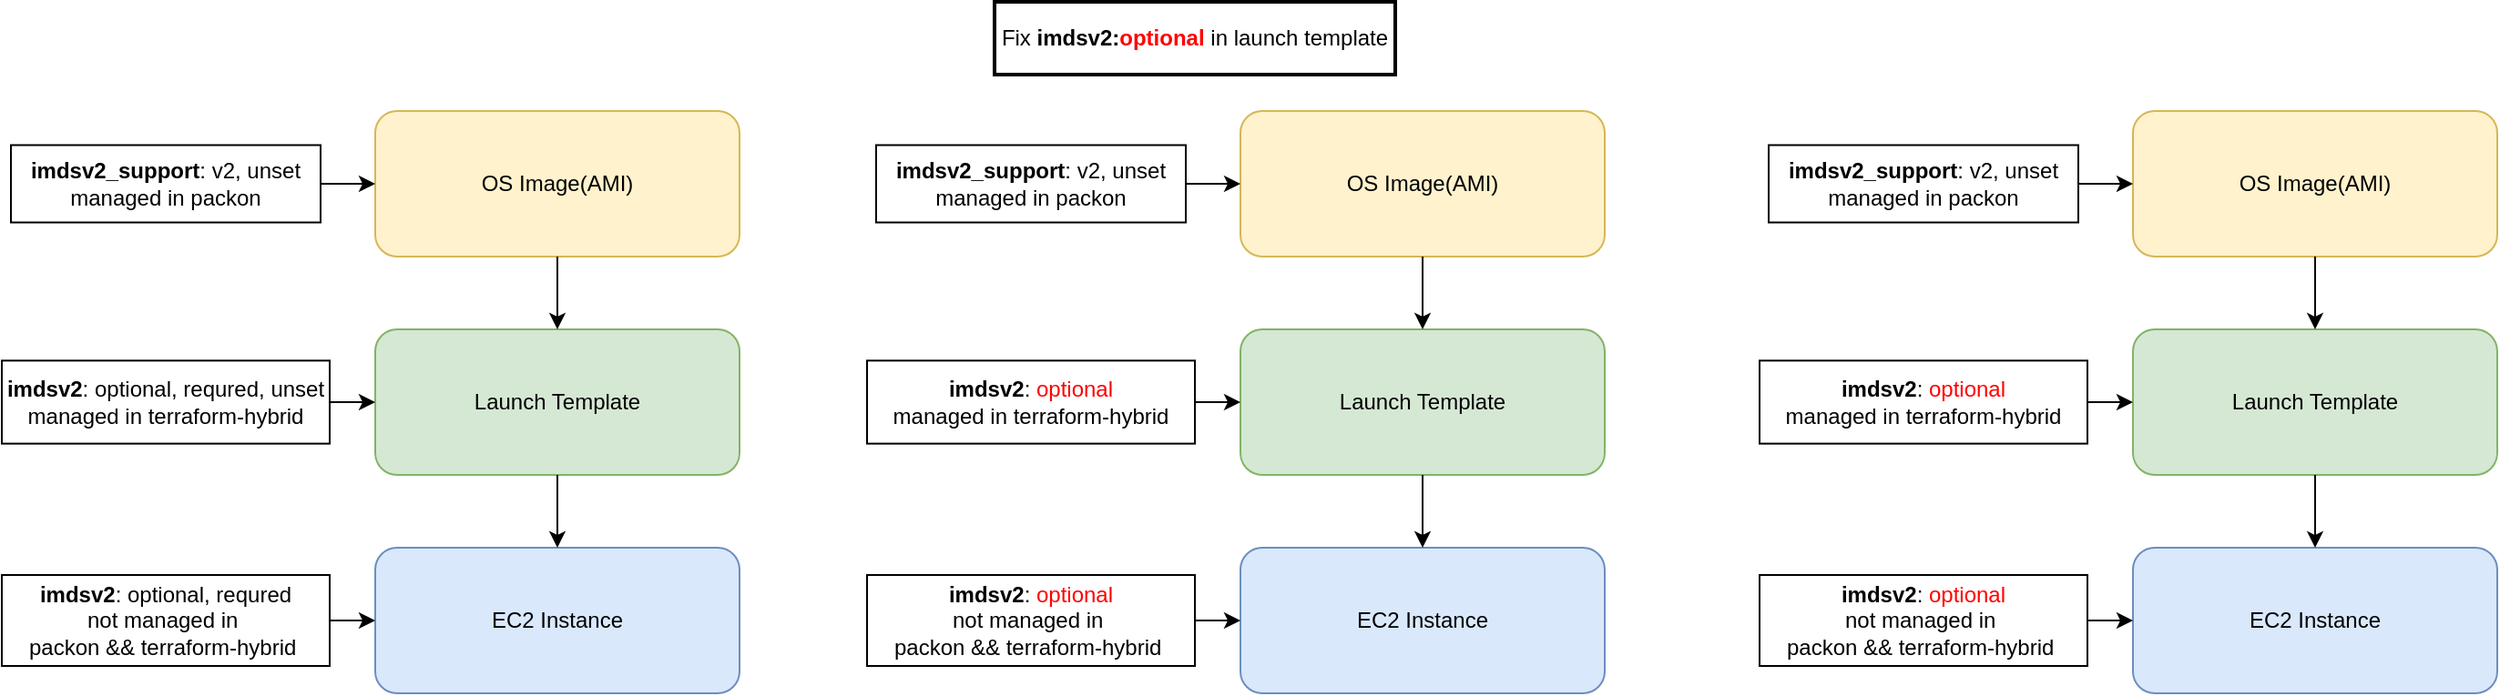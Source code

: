 <mxfile version="24.0.4" type="github" pages="3">
  <diagram name="Page-1" id="pGbOxdvhejuG6cvHP6bT">
    <mxGraphModel dx="1434" dy="795" grid="1" gridSize="10" guides="1" tooltips="1" connect="1" arrows="1" fold="1" page="1" pageScale="1" pageWidth="850" pageHeight="1100" math="0" shadow="0">
      <root>
        <mxCell id="0" />
        <mxCell id="1" parent="0" />
        <mxCell id="x_q-9-La6sV82_rC-IQt-11" value="" style="group" vertex="1" connectable="0" parent="1">
          <mxGeometry x="35" y="160" width="405" height="320" as="geometry" />
        </mxCell>
        <mxCell id="qsgLCM90UYcvNnULySri-1" value="OS Image(AMI)" style="rounded=1;whiteSpace=wrap;html=1;fillColor=#fff2cc;strokeColor=#d6b656;" vertex="1" parent="x_q-9-La6sV82_rC-IQt-11">
          <mxGeometry x="205" width="200" height="80" as="geometry" />
        </mxCell>
        <mxCell id="qsgLCM90UYcvNnULySri-2" value="Launch Template" style="rounded=1;whiteSpace=wrap;html=1;fillColor=#d5e8d4;strokeColor=#82b366;" vertex="1" parent="x_q-9-La6sV82_rC-IQt-11">
          <mxGeometry x="205" y="120" width="200" height="80" as="geometry" />
        </mxCell>
        <mxCell id="qsgLCM90UYcvNnULySri-3" value="EC2 Instance" style="rounded=1;whiteSpace=wrap;html=1;fillColor=#dae8fc;strokeColor=#6c8ebf;" vertex="1" parent="x_q-9-La6sV82_rC-IQt-11">
          <mxGeometry x="205" y="240" width="200" height="80" as="geometry" />
        </mxCell>
        <mxCell id="qsgLCM90UYcvNnULySri-4" value="" style="endArrow=classic;html=1;rounded=0;exitX=0.5;exitY=1;exitDx=0;exitDy=0;entryX=0.5;entryY=0;entryDx=0;entryDy=0;" edge="1" parent="x_q-9-La6sV82_rC-IQt-11" source="qsgLCM90UYcvNnULySri-1" target="qsgLCM90UYcvNnULySri-2">
          <mxGeometry width="50" height="50" relative="1" as="geometry">
            <mxPoint x="365" y="270" as="sourcePoint" />
            <mxPoint x="415" y="220" as="targetPoint" />
          </mxGeometry>
        </mxCell>
        <mxCell id="qsgLCM90UYcvNnULySri-9" value="&lt;b&gt;imdsv2_support&lt;/b&gt;: v2, unset&lt;div&gt;managed in packon&lt;/div&gt;" style="text;html=1;align=center;verticalAlign=middle;whiteSpace=wrap;rounded=0;fillColor=none;strokeColor=default;" vertex="1" parent="x_q-9-La6sV82_rC-IQt-11">
          <mxGeometry x="5" y="18.75" width="170" height="42.5" as="geometry" />
        </mxCell>
        <mxCell id="qsgLCM90UYcvNnULySri-10" value="&lt;b&gt;imdsv2&lt;/b&gt;: optional, requred, unset&lt;div&gt;managed in terraform-hybrid&lt;/div&gt;" style="text;html=1;align=center;verticalAlign=middle;whiteSpace=wrap;rounded=0;fillColor=none;strokeColor=default;" vertex="1" parent="x_q-9-La6sV82_rC-IQt-11">
          <mxGeometry y="137.18" width="180" height="45.63" as="geometry" />
        </mxCell>
        <mxCell id="qsgLCM90UYcvNnULySri-11" value="&lt;b&gt;imdsv2&lt;/b&gt;: optional, requred&lt;div&gt;not managed in&amp;nbsp;&lt;/div&gt;&lt;div&gt;packon &amp;amp;&amp;amp; terraform-hybrid&amp;nbsp;&lt;/div&gt;" style="text;html=1;align=center;verticalAlign=middle;whiteSpace=wrap;rounded=0;fillColor=none;strokeColor=default;" vertex="1" parent="x_q-9-La6sV82_rC-IQt-11">
          <mxGeometry y="255" width="180" height="50" as="geometry" />
        </mxCell>
        <mxCell id="qsgLCM90UYcvNnULySri-12" value="" style="endArrow=classic;html=1;rounded=0;exitX=1;exitY=0.5;exitDx=0;exitDy=0;entryX=0;entryY=0.5;entryDx=0;entryDy=0;" edge="1" parent="x_q-9-La6sV82_rC-IQt-11" source="qsgLCM90UYcvNnULySri-9" target="qsgLCM90UYcvNnULySri-1">
          <mxGeometry width="50" height="50" relative="1" as="geometry">
            <mxPoint x="365" y="270" as="sourcePoint" />
            <mxPoint x="415" y="220" as="targetPoint" />
          </mxGeometry>
        </mxCell>
        <mxCell id="qsgLCM90UYcvNnULySri-13" value="" style="endArrow=classic;html=1;rounded=0;exitX=1;exitY=0.5;exitDx=0;exitDy=0;entryX=0;entryY=0.5;entryDx=0;entryDy=0;" edge="1" parent="x_q-9-La6sV82_rC-IQt-11" source="qsgLCM90UYcvNnULySri-10" target="qsgLCM90UYcvNnULySri-2">
          <mxGeometry width="50" height="50" relative="1" as="geometry">
            <mxPoint x="365" y="270" as="sourcePoint" />
            <mxPoint x="415" y="220" as="targetPoint" />
          </mxGeometry>
        </mxCell>
        <mxCell id="qsgLCM90UYcvNnULySri-14" value="" style="endArrow=classic;html=1;rounded=0;exitX=1;exitY=0.5;exitDx=0;exitDy=0;entryX=0;entryY=0.5;entryDx=0;entryDy=0;" edge="1" parent="x_q-9-La6sV82_rC-IQt-11" source="qsgLCM90UYcvNnULySri-11" target="qsgLCM90UYcvNnULySri-3">
          <mxGeometry width="50" height="50" relative="1" as="geometry">
            <mxPoint x="185" y="50" as="sourcePoint" />
            <mxPoint x="215" y="50" as="targetPoint" />
          </mxGeometry>
        </mxCell>
        <mxCell id="qsgLCM90UYcvNnULySri-7" value="" style="endArrow=classic;html=1;rounded=0;exitX=0.5;exitY=1;exitDx=0;exitDy=0;entryX=0.5;entryY=0;entryDx=0;entryDy=0;" edge="1" parent="x_q-9-La6sV82_rC-IQt-11" source="qsgLCM90UYcvNnULySri-2" target="qsgLCM90UYcvNnULySri-3">
          <mxGeometry width="50" height="50" relative="1" as="geometry">
            <mxPoint x="315" y="90" as="sourcePoint" />
            <mxPoint x="315" y="130" as="targetPoint" />
          </mxGeometry>
        </mxCell>
        <mxCell id="x_q-9-La6sV82_rC-IQt-13" value="" style="group" vertex="1" connectable="0" parent="1">
          <mxGeometry x="510" y="160" width="405" height="320" as="geometry" />
        </mxCell>
        <mxCell id="x_q-9-La6sV82_rC-IQt-14" value="OS Image(AMI)" style="rounded=1;whiteSpace=wrap;html=1;fillColor=#fff2cc;strokeColor=#d6b656;" vertex="1" parent="x_q-9-La6sV82_rC-IQt-13">
          <mxGeometry x="205" width="200" height="80" as="geometry" />
        </mxCell>
        <mxCell id="x_q-9-La6sV82_rC-IQt-15" value="Launch Template" style="rounded=1;whiteSpace=wrap;html=1;fillColor=#d5e8d4;strokeColor=#82b366;" vertex="1" parent="x_q-9-La6sV82_rC-IQt-13">
          <mxGeometry x="205" y="120" width="200" height="80" as="geometry" />
        </mxCell>
        <mxCell id="x_q-9-La6sV82_rC-IQt-16" value="EC2 Instance" style="rounded=1;whiteSpace=wrap;html=1;fillColor=#dae8fc;strokeColor=#6c8ebf;" vertex="1" parent="x_q-9-La6sV82_rC-IQt-13">
          <mxGeometry x="205" y="240" width="200" height="80" as="geometry" />
        </mxCell>
        <mxCell id="x_q-9-La6sV82_rC-IQt-17" value="" style="endArrow=classic;html=1;rounded=0;exitX=0.5;exitY=1;exitDx=0;exitDy=0;entryX=0.5;entryY=0;entryDx=0;entryDy=0;" edge="1" parent="x_q-9-La6sV82_rC-IQt-13" source="x_q-9-La6sV82_rC-IQt-14" target="x_q-9-La6sV82_rC-IQt-15">
          <mxGeometry width="50" height="50" relative="1" as="geometry">
            <mxPoint x="365" y="270" as="sourcePoint" />
            <mxPoint x="415" y="220" as="targetPoint" />
          </mxGeometry>
        </mxCell>
        <mxCell id="x_q-9-La6sV82_rC-IQt-18" value="&lt;b&gt;imdsv2_support&lt;/b&gt;: v2, unset&lt;div&gt;managed in packon&lt;/div&gt;" style="text;html=1;align=center;verticalAlign=middle;whiteSpace=wrap;rounded=0;fillColor=none;strokeColor=default;" vertex="1" parent="x_q-9-La6sV82_rC-IQt-13">
          <mxGeometry x="5" y="18.75" width="170" height="42.5" as="geometry" />
        </mxCell>
        <mxCell id="x_q-9-La6sV82_rC-IQt-19" value="&lt;b&gt;imdsv2&lt;/b&gt;: &lt;font color=&quot;#ff0000&quot;&gt;optional&lt;/font&gt;&lt;div&gt;managed in terraform-hybrid&lt;/div&gt;" style="text;html=1;align=center;verticalAlign=middle;whiteSpace=wrap;rounded=0;fillColor=none;strokeColor=default;" vertex="1" parent="x_q-9-La6sV82_rC-IQt-13">
          <mxGeometry y="137.18" width="180" height="45.63" as="geometry" />
        </mxCell>
        <mxCell id="x_q-9-La6sV82_rC-IQt-20" value="&lt;b&gt;imdsv2&lt;/b&gt;: &lt;font color=&quot;#ff0000&quot;&gt;optional&lt;/font&gt;&lt;div&gt;not managed in&amp;nbsp;&lt;/div&gt;&lt;div&gt;packon &amp;amp;&amp;amp; terraform-hybrid&amp;nbsp;&lt;/div&gt;" style="text;html=1;align=center;verticalAlign=middle;whiteSpace=wrap;rounded=0;fillColor=none;strokeColor=default;" vertex="1" parent="x_q-9-La6sV82_rC-IQt-13">
          <mxGeometry y="255" width="180" height="50" as="geometry" />
        </mxCell>
        <mxCell id="x_q-9-La6sV82_rC-IQt-21" value="" style="endArrow=classic;html=1;rounded=0;exitX=1;exitY=0.5;exitDx=0;exitDy=0;entryX=0;entryY=0.5;entryDx=0;entryDy=0;" edge="1" parent="x_q-9-La6sV82_rC-IQt-13" source="x_q-9-La6sV82_rC-IQt-18" target="x_q-9-La6sV82_rC-IQt-14">
          <mxGeometry width="50" height="50" relative="1" as="geometry">
            <mxPoint x="365" y="270" as="sourcePoint" />
            <mxPoint x="415" y="220" as="targetPoint" />
          </mxGeometry>
        </mxCell>
        <mxCell id="x_q-9-La6sV82_rC-IQt-22" value="" style="endArrow=classic;html=1;rounded=0;exitX=1;exitY=0.5;exitDx=0;exitDy=0;entryX=0;entryY=0.5;entryDx=0;entryDy=0;" edge="1" parent="x_q-9-La6sV82_rC-IQt-13" source="x_q-9-La6sV82_rC-IQt-19" target="x_q-9-La6sV82_rC-IQt-15">
          <mxGeometry width="50" height="50" relative="1" as="geometry">
            <mxPoint x="365" y="270" as="sourcePoint" />
            <mxPoint x="415" y="220" as="targetPoint" />
          </mxGeometry>
        </mxCell>
        <mxCell id="x_q-9-La6sV82_rC-IQt-23" value="" style="endArrow=classic;html=1;rounded=0;exitX=1;exitY=0.5;exitDx=0;exitDy=0;entryX=0;entryY=0.5;entryDx=0;entryDy=0;" edge="1" parent="x_q-9-La6sV82_rC-IQt-13" source="x_q-9-La6sV82_rC-IQt-20" target="x_q-9-La6sV82_rC-IQt-16">
          <mxGeometry width="50" height="50" relative="1" as="geometry">
            <mxPoint x="185" y="50" as="sourcePoint" />
            <mxPoint x="215" y="50" as="targetPoint" />
          </mxGeometry>
        </mxCell>
        <mxCell id="x_q-9-La6sV82_rC-IQt-24" value="" style="endArrow=classic;html=1;rounded=0;exitX=0.5;exitY=1;exitDx=0;exitDy=0;entryX=0.5;entryY=0;entryDx=0;entryDy=0;" edge="1" parent="x_q-9-La6sV82_rC-IQt-13" source="x_q-9-La6sV82_rC-IQt-15" target="x_q-9-La6sV82_rC-IQt-16">
          <mxGeometry width="50" height="50" relative="1" as="geometry">
            <mxPoint x="315" y="90" as="sourcePoint" />
            <mxPoint x="315" y="130" as="targetPoint" />
          </mxGeometry>
        </mxCell>
        <mxCell id="x_q-9-La6sV82_rC-IQt-27" value="OS Image(AMI)" style="rounded=1;whiteSpace=wrap;html=1;fillColor=#fff2cc;strokeColor=#d6b656;" vertex="1" parent="1">
          <mxGeometry x="1205" y="160" width="200" height="80" as="geometry" />
        </mxCell>
        <mxCell id="x_q-9-La6sV82_rC-IQt-28" value="Launch Template" style="rounded=1;whiteSpace=wrap;html=1;fillColor=#d5e8d4;strokeColor=#82b366;" vertex="1" parent="1">
          <mxGeometry x="1205" y="280" width="200" height="80" as="geometry" />
        </mxCell>
        <mxCell id="x_q-9-La6sV82_rC-IQt-29" value="EC2 Instance" style="rounded=1;whiteSpace=wrap;html=1;fillColor=#dae8fc;strokeColor=#6c8ebf;" vertex="1" parent="1">
          <mxGeometry x="1205" y="400" width="200" height="80" as="geometry" />
        </mxCell>
        <mxCell id="x_q-9-La6sV82_rC-IQt-30" value="" style="endArrow=classic;html=1;rounded=0;exitX=0.5;exitY=1;exitDx=0;exitDy=0;entryX=0.5;entryY=0;entryDx=0;entryDy=0;" edge="1" parent="1" source="x_q-9-La6sV82_rC-IQt-27" target="x_q-9-La6sV82_rC-IQt-28">
          <mxGeometry width="50" height="50" relative="1" as="geometry">
            <mxPoint x="1365" y="430" as="sourcePoint" />
            <mxPoint x="1415" y="380" as="targetPoint" />
          </mxGeometry>
        </mxCell>
        <mxCell id="x_q-9-La6sV82_rC-IQt-31" value="&lt;b&gt;imdsv2_support&lt;/b&gt;: v2, unset&lt;div&gt;managed in packon&lt;/div&gt;" style="text;html=1;align=center;verticalAlign=middle;whiteSpace=wrap;rounded=0;fillColor=none;strokeColor=default;" vertex="1" parent="1">
          <mxGeometry x="1005" y="178.75" width="170" height="42.5" as="geometry" />
        </mxCell>
        <mxCell id="x_q-9-La6sV82_rC-IQt-32" value="&lt;b&gt;imdsv2&lt;/b&gt;: &lt;font color=&quot;#ff0000&quot;&gt;optional&lt;/font&gt;&lt;div&gt;managed in terraform-hybrid&lt;/div&gt;" style="text;html=1;align=center;verticalAlign=middle;whiteSpace=wrap;rounded=0;fillColor=none;strokeColor=default;" vertex="1" parent="1">
          <mxGeometry x="1000" y="297.18" width="180" height="45.63" as="geometry" />
        </mxCell>
        <mxCell id="x_q-9-La6sV82_rC-IQt-33" value="&lt;b&gt;imdsv2&lt;/b&gt;: &lt;font color=&quot;#ff0000&quot;&gt;optional&lt;/font&gt;&lt;div&gt;not managed in&amp;nbsp;&lt;/div&gt;&lt;div&gt;packon &amp;amp;&amp;amp; terraform-hybrid&amp;nbsp;&lt;/div&gt;" style="text;html=1;align=center;verticalAlign=middle;whiteSpace=wrap;rounded=0;fillColor=none;strokeColor=default;" vertex="1" parent="1">
          <mxGeometry x="1000" y="415" width="180" height="50" as="geometry" />
        </mxCell>
        <mxCell id="x_q-9-La6sV82_rC-IQt-34" value="" style="endArrow=classic;html=1;rounded=0;exitX=1;exitY=0.5;exitDx=0;exitDy=0;entryX=0;entryY=0.5;entryDx=0;entryDy=0;" edge="1" parent="1" source="x_q-9-La6sV82_rC-IQt-31" target="x_q-9-La6sV82_rC-IQt-27">
          <mxGeometry width="50" height="50" relative="1" as="geometry">
            <mxPoint x="1365" y="430" as="sourcePoint" />
            <mxPoint x="1415" y="380" as="targetPoint" />
          </mxGeometry>
        </mxCell>
        <mxCell id="x_q-9-La6sV82_rC-IQt-35" value="" style="endArrow=classic;html=1;rounded=0;exitX=1;exitY=0.5;exitDx=0;exitDy=0;entryX=0;entryY=0.5;entryDx=0;entryDy=0;" edge="1" parent="1" source="x_q-9-La6sV82_rC-IQt-32" target="x_q-9-La6sV82_rC-IQt-28">
          <mxGeometry width="50" height="50" relative="1" as="geometry">
            <mxPoint x="1365" y="430" as="sourcePoint" />
            <mxPoint x="1415" y="380" as="targetPoint" />
          </mxGeometry>
        </mxCell>
        <mxCell id="x_q-9-La6sV82_rC-IQt-36" value="" style="endArrow=classic;html=1;rounded=0;exitX=1;exitY=0.5;exitDx=0;exitDy=0;entryX=0;entryY=0.5;entryDx=0;entryDy=0;" edge="1" parent="1" source="x_q-9-La6sV82_rC-IQt-33" target="x_q-9-La6sV82_rC-IQt-29">
          <mxGeometry width="50" height="50" relative="1" as="geometry">
            <mxPoint x="1185" y="210" as="sourcePoint" />
            <mxPoint x="1215" y="210" as="targetPoint" />
          </mxGeometry>
        </mxCell>
        <mxCell id="x_q-9-La6sV82_rC-IQt-37" value="" style="endArrow=classic;html=1;rounded=0;exitX=0.5;exitY=1;exitDx=0;exitDy=0;entryX=0.5;entryY=0;entryDx=0;entryDy=0;" edge="1" parent="1" source="x_q-9-La6sV82_rC-IQt-28" target="x_q-9-La6sV82_rC-IQt-29">
          <mxGeometry width="50" height="50" relative="1" as="geometry">
            <mxPoint x="1315" y="250" as="sourcePoint" />
            <mxPoint x="1315" y="290" as="targetPoint" />
          </mxGeometry>
        </mxCell>
        <mxCell id="x_q-9-La6sV82_rC-IQt-38" value="Fix &lt;b&gt;imdsv2:&lt;font color=&quot;#ff0000&quot;&gt;optional&lt;/font&gt;&lt;/b&gt; in launch template" style="text;html=1;align=center;verticalAlign=middle;whiteSpace=wrap;rounded=0;strokeColor=default;strokeWidth=2;" vertex="1" parent="1">
          <mxGeometry x="580" y="100" width="220" height="40" as="geometry" />
        </mxCell>
      </root>
    </mxGraphModel>
  </diagram>
  <diagram id="9MjycMkg6v-yk4EMfEoX" name="Page-2">
    <mxGraphModel dx="1434" dy="795" grid="1" gridSize="10" guides="1" tooltips="1" connect="1" arrows="1" fold="1" page="1" pageScale="1" pageWidth="850" pageHeight="1100" math="0" shadow="0">
      <root>
        <mxCell id="0" />
        <mxCell id="1" parent="0" />
        <mxCell id="gNe8xFG8GBkyROe3n-v3-4" value="" style="group" vertex="1" connectable="0" parent="1">
          <mxGeometry x="35" y="70" width="480" height="420" as="geometry" />
        </mxCell>
        <mxCell id="I1ec-UlRf_Hzmir3y2sW-1" value="OS Image(AMI)" style="rounded=1;whiteSpace=wrap;html=1;fillColor=#fff2cc;strokeColor=#d6b656;" vertex="1" parent="gNe8xFG8GBkyROe3n-v3-4">
          <mxGeometry x="205" y="90" width="200" height="80" as="geometry" />
        </mxCell>
        <mxCell id="I1ec-UlRf_Hzmir3y2sW-2" value="Launch Template" style="rounded=1;whiteSpace=wrap;html=1;fillColor=#d5e8d4;strokeColor=#82b366;" vertex="1" parent="gNe8xFG8GBkyROe3n-v3-4">
          <mxGeometry x="205" y="210" width="200" height="80" as="geometry" />
        </mxCell>
        <mxCell id="I1ec-UlRf_Hzmir3y2sW-3" value="EC2 Instance" style="rounded=1;whiteSpace=wrap;html=1;fillColor=#dae8fc;strokeColor=#6c8ebf;" vertex="1" parent="gNe8xFG8GBkyROe3n-v3-4">
          <mxGeometry x="205" y="330" width="200" height="80" as="geometry" />
        </mxCell>
        <mxCell id="sd0BgO31F__XHnU_FTU--1" value="&lt;b&gt;imdsv2_suport&lt;/b&gt;: unset" style="text;html=1;align=center;verticalAlign=middle;whiteSpace=wrap;rounded=0;fillColor=none;strokeColor=default;" vertex="1" parent="gNe8xFG8GBkyROe3n-v3-4">
          <mxGeometry x="5" y="108.75" width="170" height="41.25" as="geometry" />
        </mxCell>
        <mxCell id="sd0BgO31F__XHnU_FTU--2" value="&lt;b&gt;imdsv2&lt;/b&gt;: unset" style="text;html=1;align=center;verticalAlign=middle;whiteSpace=wrap;rounded=0;fillColor=none;strokeColor=default;" vertex="1" parent="gNe8xFG8GBkyROe3n-v3-4">
          <mxGeometry y="227.18" width="180" height="45.63" as="geometry" />
        </mxCell>
        <mxCell id="sd0BgO31F__XHnU_FTU--3" value="&lt;b&gt;imdsv2&lt;/b&gt;: optional&lt;span style=&quot;background-color: initial;&quot;&gt;&amp;nbsp;&lt;/span&gt;" style="text;html=1;align=center;verticalAlign=middle;whiteSpace=wrap;rounded=0;fillColor=none;strokeColor=default;" vertex="1" parent="gNe8xFG8GBkyROe3n-v3-4">
          <mxGeometry y="345" width="180" height="50" as="geometry" />
        </mxCell>
        <mxCell id="sd0BgO31F__XHnU_FTU--4" value="" style="endArrow=classic;html=1;rounded=0;exitX=1;exitY=0.5;exitDx=0;exitDy=0;" edge="1" parent="gNe8xFG8GBkyROe3n-v3-4" source="sd0BgO31F__XHnU_FTU--1" target="I1ec-UlRf_Hzmir3y2sW-1">
          <mxGeometry width="50" height="50" relative="1" as="geometry">
            <mxPoint x="365" y="360" as="sourcePoint" />
            <mxPoint x="415" y="310" as="targetPoint" />
          </mxGeometry>
        </mxCell>
        <mxCell id="sd0BgO31F__XHnU_FTU--6" value="" style="endArrow=classic;html=1;rounded=0;exitX=1;exitY=0.5;exitDx=0;exitDy=0;entryX=0;entryY=0.5;entryDx=0;entryDy=0;" edge="1" parent="gNe8xFG8GBkyROe3n-v3-4" source="sd0BgO31F__XHnU_FTU--3" target="I1ec-UlRf_Hzmir3y2sW-3">
          <mxGeometry width="50" height="50" relative="1" as="geometry">
            <mxPoint x="365" y="360" as="sourcePoint" />
            <mxPoint x="415" y="310" as="targetPoint" />
          </mxGeometry>
        </mxCell>
        <mxCell id="-3wxBzKBxFurftMvMDBJ-3" value="Centos7 &amp;amp;&amp;amp; Amazon-Linux2" style="text;html=1;align=center;verticalAlign=middle;whiteSpace=wrap;rounded=0;strokeColor=default;" vertex="1" parent="gNe8xFG8GBkyROe3n-v3-4">
          <mxGeometry x="95" width="230" height="60" as="geometry" />
        </mxCell>
        <mxCell id="BI2N1PgE0QgEI9yNgCh8-1" value="" style="endArrow=classic;html=1;rounded=0;exitX=0.5;exitY=1;exitDx=0;exitDy=0;" edge="1" parent="gNe8xFG8GBkyROe3n-v3-4" source="I1ec-UlRf_Hzmir3y2sW-1" target="I1ec-UlRf_Hzmir3y2sW-2">
          <mxGeometry width="50" height="50" relative="1" as="geometry">
            <mxPoint x="365" y="360" as="sourcePoint" />
            <mxPoint x="415" y="310" as="targetPoint" />
          </mxGeometry>
        </mxCell>
        <mxCell id="BI2N1PgE0QgEI9yNgCh8-2" value="" style="endArrow=classic;html=1;rounded=0;exitX=0.5;exitY=1;exitDx=0;exitDy=0;" edge="1" parent="gNe8xFG8GBkyROe3n-v3-4" source="I1ec-UlRf_Hzmir3y2sW-2" target="I1ec-UlRf_Hzmir3y2sW-3">
          <mxGeometry width="50" height="50" relative="1" as="geometry">
            <mxPoint x="195" y="149" as="sourcePoint" />
            <mxPoint x="225" y="150" as="targetPoint" />
          </mxGeometry>
        </mxCell>
        <mxCell id="_GzUV3HZ2y7ysuWBrK5U-1" value="" style="edgeStyle=orthogonalEdgeStyle;rounded=0;orthogonalLoop=1;jettySize=auto;html=1;" edge="1" parent="gNe8xFG8GBkyROe3n-v3-4" source="sd0BgO31F__XHnU_FTU--1" target="I1ec-UlRf_Hzmir3y2sW-1">
          <mxGeometry relative="1" as="geometry" />
        </mxCell>
        <mxCell id="sd0BgO31F__XHnU_FTU--5" value="" style="endArrow=classic;html=1;rounded=0;exitX=1;exitY=0.5;exitDx=0;exitDy=0;entryX=0;entryY=0.5;entryDx=0;entryDy=0;" edge="1" parent="gNe8xFG8GBkyROe3n-v3-4" source="sd0BgO31F__XHnU_FTU--2" target="I1ec-UlRf_Hzmir3y2sW-2">
          <mxGeometry width="50" height="50" relative="1" as="geometry">
            <mxPoint x="185" y="139" as="sourcePoint" />
            <mxPoint x="215" y="140" as="targetPoint" />
          </mxGeometry>
        </mxCell>
        <mxCell id="gNe8xFG8GBkyROe3n-v3-19" value="" style="group" vertex="1" connectable="0" parent="1">
          <mxGeometry x="540" y="70" width="405" height="410" as="geometry" />
        </mxCell>
        <mxCell id="gNe8xFG8GBkyROe3n-v3-20" value="OS Image(AMI)" style="rounded=1;whiteSpace=wrap;html=1;fillColor=#fff2cc;strokeColor=#d6b656;" vertex="1" parent="gNe8xFG8GBkyROe3n-v3-19">
          <mxGeometry x="205" y="90" width="200" height="80" as="geometry" />
        </mxCell>
        <mxCell id="gNe8xFG8GBkyROe3n-v3-21" value="Launch Template" style="rounded=1;whiteSpace=wrap;html=1;fillColor=#d5e8d4;strokeColor=#82b366;" vertex="1" parent="gNe8xFG8GBkyROe3n-v3-19">
          <mxGeometry x="205" y="210" width="200" height="80" as="geometry" />
        </mxCell>
        <mxCell id="gNe8xFG8GBkyROe3n-v3-22" value="EC2 Instance" style="rounded=1;whiteSpace=wrap;html=1;fillColor=#dae8fc;strokeColor=#6c8ebf;" vertex="1" parent="gNe8xFG8GBkyROe3n-v3-19">
          <mxGeometry x="205" y="330" width="200" height="80" as="geometry" />
        </mxCell>
        <mxCell id="gNe8xFG8GBkyROe3n-v3-23" value="&lt;b&gt;imdsv2_suport&lt;/b&gt;: &lt;font color=&quot;#ff0000&quot;&gt;v2&lt;/font&gt;" style="text;html=1;align=center;verticalAlign=middle;whiteSpace=wrap;rounded=0;fillColor=none;strokeColor=default;" vertex="1" parent="gNe8xFG8GBkyROe3n-v3-19">
          <mxGeometry x="5" y="108.75" width="170" height="41.25" as="geometry" />
        </mxCell>
        <mxCell id="gNe8xFG8GBkyROe3n-v3-24" value="&lt;b&gt;imdsv2&lt;/b&gt;: unset" style="text;html=1;align=center;verticalAlign=middle;whiteSpace=wrap;rounded=0;fillColor=none;strokeColor=default;" vertex="1" parent="gNe8xFG8GBkyROe3n-v3-19">
          <mxGeometry y="227.18" width="180" height="45.63" as="geometry" />
        </mxCell>
        <mxCell id="gNe8xFG8GBkyROe3n-v3-25" value="&lt;b&gt;imdsv2&lt;/b&gt;: &lt;font color=&quot;#ff0000&quot;&gt;required&lt;/font&gt;&lt;span style=&quot;background-color: initial;&quot;&gt;&amp;nbsp;&lt;/span&gt;" style="text;html=1;align=center;verticalAlign=middle;whiteSpace=wrap;rounded=0;fillColor=none;strokeColor=default;" vertex="1" parent="gNe8xFG8GBkyROe3n-v3-19">
          <mxGeometry y="345" width="180" height="50" as="geometry" />
        </mxCell>
        <mxCell id="gNe8xFG8GBkyROe3n-v3-26" value="" style="endArrow=classic;html=1;rounded=0;exitX=1;exitY=0.5;exitDx=0;exitDy=0;" edge="1" parent="gNe8xFG8GBkyROe3n-v3-19" source="gNe8xFG8GBkyROe3n-v3-23" target="gNe8xFG8GBkyROe3n-v3-20">
          <mxGeometry width="50" height="50" relative="1" as="geometry">
            <mxPoint x="365" y="360" as="sourcePoint" />
            <mxPoint x="415" y="310" as="targetPoint" />
          </mxGeometry>
        </mxCell>
        <mxCell id="gNe8xFG8GBkyROe3n-v3-27" value="" style="endArrow=classic;html=1;rounded=0;exitX=1;exitY=0.5;exitDx=0;exitDy=0;entryX=0;entryY=0.5;entryDx=0;entryDy=0;" edge="1" parent="gNe8xFG8GBkyROe3n-v3-19" source="gNe8xFG8GBkyROe3n-v3-25" target="gNe8xFG8GBkyROe3n-v3-22">
          <mxGeometry width="50" height="50" relative="1" as="geometry">
            <mxPoint x="365" y="360" as="sourcePoint" />
            <mxPoint x="415" y="310" as="targetPoint" />
          </mxGeometry>
        </mxCell>
        <mxCell id="gNe8xFG8GBkyROe3n-v3-28" value="Amazon-Linux2023" style="text;html=1;align=center;verticalAlign=middle;whiteSpace=wrap;rounded=0;strokeColor=default;" vertex="1" parent="gNe8xFG8GBkyROe3n-v3-19">
          <mxGeometry x="95" width="230" height="60" as="geometry" />
        </mxCell>
        <mxCell id="gNe8xFG8GBkyROe3n-v3-29" value="" style="endArrow=classic;html=1;rounded=0;exitX=0.5;exitY=1;exitDx=0;exitDy=0;" edge="1" parent="gNe8xFG8GBkyROe3n-v3-19" source="gNe8xFG8GBkyROe3n-v3-20" target="gNe8xFG8GBkyROe3n-v3-21">
          <mxGeometry width="50" height="50" relative="1" as="geometry">
            <mxPoint x="365" y="360" as="sourcePoint" />
            <mxPoint x="415" y="310" as="targetPoint" />
          </mxGeometry>
        </mxCell>
        <mxCell id="gNe8xFG8GBkyROe3n-v3-30" value="" style="endArrow=classic;html=1;rounded=0;exitX=0.5;exitY=1;exitDx=0;exitDy=0;" edge="1" parent="gNe8xFG8GBkyROe3n-v3-19" source="gNe8xFG8GBkyROe3n-v3-21" target="gNe8xFG8GBkyROe3n-v3-22">
          <mxGeometry width="50" height="50" relative="1" as="geometry">
            <mxPoint x="195" y="149" as="sourcePoint" />
            <mxPoint x="225" y="150" as="targetPoint" />
          </mxGeometry>
        </mxCell>
        <mxCell id="gNe8xFG8GBkyROe3n-v3-31" value="" style="edgeStyle=orthogonalEdgeStyle;rounded=0;orthogonalLoop=1;jettySize=auto;html=1;" edge="1" parent="gNe8xFG8GBkyROe3n-v3-19" source="gNe8xFG8GBkyROe3n-v3-23" target="gNe8xFG8GBkyROe3n-v3-20">
          <mxGeometry relative="1" as="geometry" />
        </mxCell>
        <mxCell id="gNe8xFG8GBkyROe3n-v3-32" value="" style="endArrow=classic;html=1;rounded=0;exitX=1;exitY=0.5;exitDx=0;exitDy=0;entryX=0;entryY=0.5;entryDx=0;entryDy=0;" edge="1" parent="gNe8xFG8GBkyROe3n-v3-19" source="gNe8xFG8GBkyROe3n-v3-24" target="gNe8xFG8GBkyROe3n-v3-21">
          <mxGeometry width="50" height="50" relative="1" as="geometry">
            <mxPoint x="185" y="139" as="sourcePoint" />
            <mxPoint x="215" y="140" as="targetPoint" />
          </mxGeometry>
        </mxCell>
      </root>
    </mxGraphModel>
  </diagram>
  <diagram name="Page-3" id="2ZjYKfuTJH3mokJy6_EL">
    <mxGraphModel dx="1434" dy="795" grid="1" gridSize="10" guides="1" tooltips="1" connect="1" arrows="1" fold="1" page="1" pageScale="1" pageWidth="850" pageHeight="1100" math="0" shadow="0">
      <root>
        <mxCell id="VZwNgby4mi_kLbetZArk-0" />
        <mxCell id="VZwNgby4mi_kLbetZArk-1" parent="VZwNgby4mi_kLbetZArk-0" />
        <mxCell id="UaD3wmOP58oKiTzsmLkt-2" value="" style="group" vertex="1" connectable="0" parent="VZwNgby4mi_kLbetZArk-1">
          <mxGeometry x="35" y="160" width="405" height="320" as="geometry" />
        </mxCell>
        <mxCell id="VZwNgby4mi_kLbetZArk-2" value="OS Image(AMI)" style="rounded=1;whiteSpace=wrap;html=1;fillColor=#fff2cc;strokeColor=#d6b656;" vertex="1" parent="UaD3wmOP58oKiTzsmLkt-2">
          <mxGeometry x="205" width="200" height="80" as="geometry" />
        </mxCell>
        <mxCell id="VZwNgby4mi_kLbetZArk-3" value="Launch Template" style="rounded=1;whiteSpace=wrap;html=1;fillColor=#d5e8d4;strokeColor=#82b366;" vertex="1" parent="UaD3wmOP58oKiTzsmLkt-2">
          <mxGeometry x="205" y="120" width="200" height="80" as="geometry" />
        </mxCell>
        <mxCell id="VZwNgby4mi_kLbetZArk-4" value="EC2 Instance" style="rounded=1;whiteSpace=wrap;html=1;fillColor=#dae8fc;strokeColor=#6c8ebf;" vertex="1" parent="UaD3wmOP58oKiTzsmLkt-2">
          <mxGeometry x="205" y="240" width="200" height="80" as="geometry" />
        </mxCell>
        <mxCell id="VZwNgby4mi_kLbetZArk-6" value="&lt;b&gt;imdsv2_suport&lt;/b&gt;: v2, unset" style="text;html=1;align=center;verticalAlign=middle;whiteSpace=wrap;rounded=0;fillColor=none;strokeColor=default;" vertex="1" parent="UaD3wmOP58oKiTzsmLkt-2">
          <mxGeometry x="5" y="18.75" width="170" height="41.25" as="geometry" />
        </mxCell>
        <mxCell id="VZwNgby4mi_kLbetZArk-7" value="&lt;b&gt;imdsv2&lt;/b&gt;: &lt;font color=&quot;#ff0000&quot;&gt;optional&lt;/font&gt;" style="text;html=1;align=center;verticalAlign=middle;whiteSpace=wrap;rounded=0;fillColor=none;strokeColor=default;" vertex="1" parent="UaD3wmOP58oKiTzsmLkt-2">
          <mxGeometry y="137.18" width="180" height="45.63" as="geometry" />
        </mxCell>
        <mxCell id="VZwNgby4mi_kLbetZArk-8" value="&lt;b&gt;imdsv2&lt;/b&gt;: &lt;font color=&quot;#ff0000&quot;&gt;optional&lt;span style=&quot;background-color: initial;&quot;&gt;&amp;nbsp;&lt;/span&gt;&lt;/font&gt;" style="text;html=1;align=center;verticalAlign=middle;whiteSpace=wrap;rounded=0;fillColor=none;strokeColor=default;" vertex="1" parent="UaD3wmOP58oKiTzsmLkt-2">
          <mxGeometry y="255" width="180" height="50" as="geometry" />
        </mxCell>
        <mxCell id="VZwNgby4mi_kLbetZArk-9" value="" style="endArrow=classic;html=1;rounded=0;exitX=1;exitY=0.5;exitDx=0;exitDy=0;" edge="1" parent="UaD3wmOP58oKiTzsmLkt-2" source="VZwNgby4mi_kLbetZArk-6" target="VZwNgby4mi_kLbetZArk-2">
          <mxGeometry width="50" height="50" relative="1" as="geometry">
            <mxPoint x="365" y="270" as="sourcePoint" />
            <mxPoint x="415" y="220" as="targetPoint" />
          </mxGeometry>
        </mxCell>
        <mxCell id="VZwNgby4mi_kLbetZArk-10" value="" style="endArrow=classic;html=1;rounded=0;exitX=1;exitY=0.5;exitDx=0;exitDy=0;entryX=0;entryY=0.5;entryDx=0;entryDy=0;" edge="1" parent="UaD3wmOP58oKiTzsmLkt-2" source="VZwNgby4mi_kLbetZArk-7" target="VZwNgby4mi_kLbetZArk-3">
          <mxGeometry width="50" height="50" relative="1" as="geometry">
            <mxPoint x="185" y="49" as="sourcePoint" />
            <mxPoint x="215" y="50" as="targetPoint" />
          </mxGeometry>
        </mxCell>
        <mxCell id="VZwNgby4mi_kLbetZArk-11" value="" style="endArrow=classic;html=1;rounded=0;exitX=1;exitY=0.5;exitDx=0;exitDy=0;entryX=0;entryY=0.5;entryDx=0;entryDy=0;" edge="1" parent="UaD3wmOP58oKiTzsmLkt-2" source="VZwNgby4mi_kLbetZArk-8" target="VZwNgby4mi_kLbetZArk-4">
          <mxGeometry width="50" height="50" relative="1" as="geometry">
            <mxPoint x="365" y="270" as="sourcePoint" />
            <mxPoint x="415" y="220" as="targetPoint" />
          </mxGeometry>
        </mxCell>
        <mxCell id="VZwNgby4mi_kLbetZArk-12" value="" style="endArrow=classic;html=1;rounded=0;exitX=0.5;exitY=1;exitDx=0;exitDy=0;" edge="1" parent="UaD3wmOP58oKiTzsmLkt-2" source="VZwNgby4mi_kLbetZArk-2" target="VZwNgby4mi_kLbetZArk-3">
          <mxGeometry width="50" height="50" relative="1" as="geometry">
            <mxPoint x="365" y="270" as="sourcePoint" />
            <mxPoint x="415" y="220" as="targetPoint" />
          </mxGeometry>
        </mxCell>
        <mxCell id="VZwNgby4mi_kLbetZArk-13" value="" style="endArrow=classic;html=1;rounded=0;exitX=0.5;exitY=1;exitDx=0;exitDy=0;" edge="1" parent="UaD3wmOP58oKiTzsmLkt-2" source="VZwNgby4mi_kLbetZArk-3" target="VZwNgby4mi_kLbetZArk-4">
          <mxGeometry width="50" height="50" relative="1" as="geometry">
            <mxPoint x="195" y="59" as="sourcePoint" />
            <mxPoint x="225" y="60" as="targetPoint" />
          </mxGeometry>
        </mxCell>
        <mxCell id="VZwNgby4mi_kLbetZArk-5" value="" style="edgeStyle=orthogonalEdgeStyle;rounded=0;orthogonalLoop=1;jettySize=auto;html=1;" edge="1" parent="UaD3wmOP58oKiTzsmLkt-2" source="VZwNgby4mi_kLbetZArk-6" target="VZwNgby4mi_kLbetZArk-2">
          <mxGeometry relative="1" as="geometry" />
        </mxCell>
      </root>
    </mxGraphModel>
  </diagram>
</mxfile>
